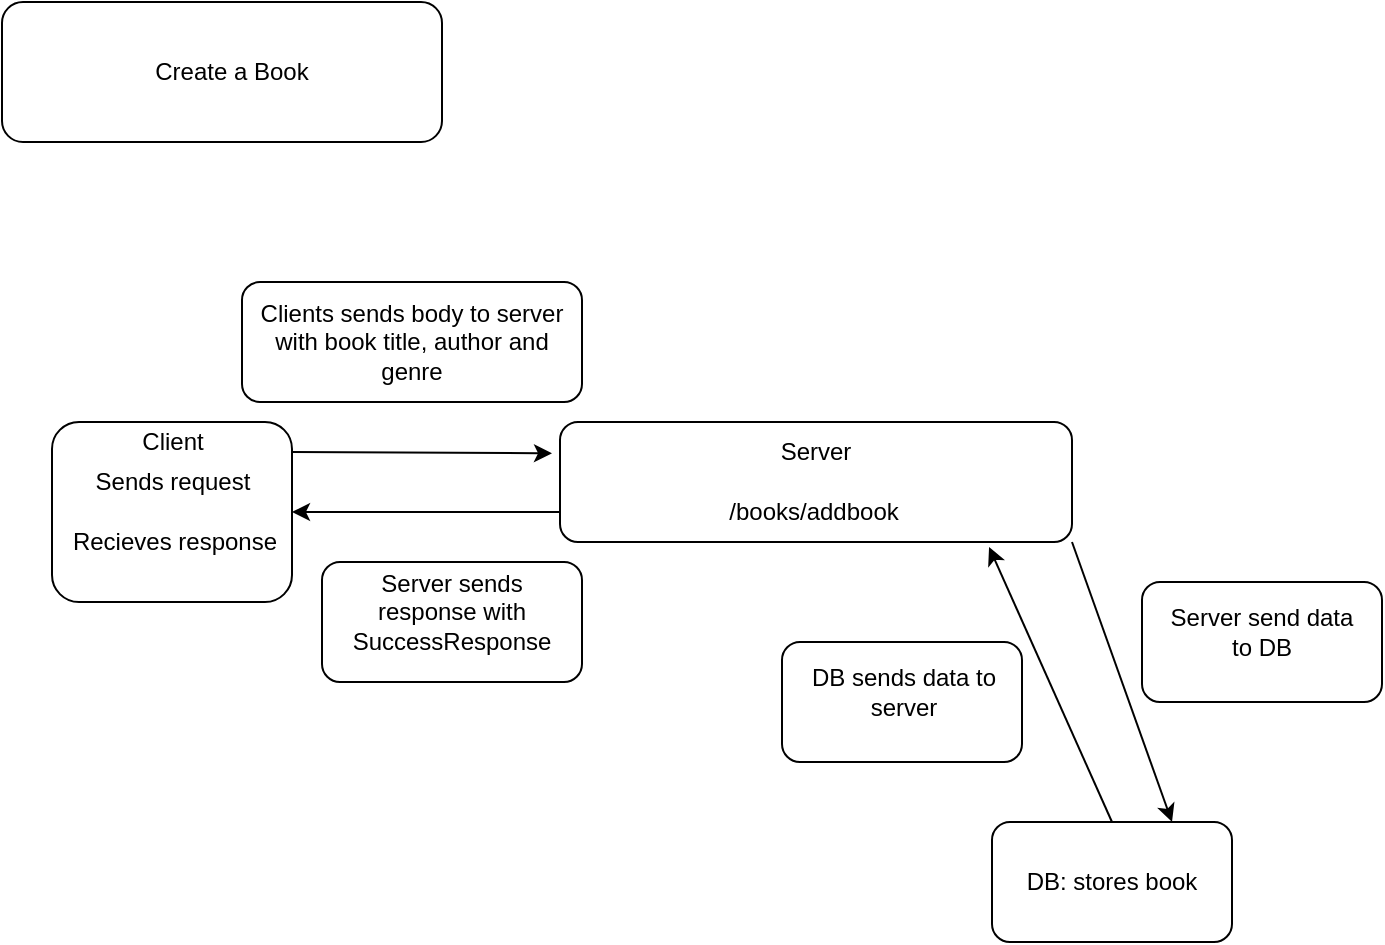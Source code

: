 <mxfile>
    <diagram id="pUxhKtIyQ2GWUsUmZcXt" name="create">
        <mxGraphModel dx="875" dy="390" grid="1" gridSize="10" guides="1" tooltips="1" connect="1" arrows="1" fold="1" page="1" pageScale="1" pageWidth="827" pageHeight="1169" math="0" shadow="0">
            <root>
                <mxCell id="0"/>
                <mxCell id="1" parent="0"/>
                <mxCell id="2" value="" style="rounded=1;whiteSpace=wrap;html=1;" parent="1" vertex="1">
                    <mxGeometry width="220" height="70" as="geometry"/>
                </mxCell>
                <mxCell id="3" value="Create a Book" style="text;html=1;strokeColor=none;fillColor=none;align=center;verticalAlign=middle;whiteSpace=wrap;rounded=0;" parent="1" vertex="1">
                    <mxGeometry x="30" y="20" width="170" height="30" as="geometry"/>
                </mxCell>
                <mxCell id="8" style="edgeStyle=none;html=1;exitX=1;exitY=0.25;exitDx=0;exitDy=0;" parent="1" edge="1">
                    <mxGeometry relative="1" as="geometry">
                        <mxPoint x="275" y="225.667" as="targetPoint"/>
                        <mxPoint x="145" y="225" as="sourcePoint"/>
                    </mxGeometry>
                </mxCell>
                <mxCell id="5" value="" style="rounded=1;whiteSpace=wrap;html=1;" parent="1" vertex="1">
                    <mxGeometry x="25" y="210" width="120" height="90" as="geometry"/>
                </mxCell>
                <mxCell id="6" value="Sends request" style="text;html=1;strokeColor=none;fillColor=none;align=center;verticalAlign=middle;whiteSpace=wrap;rounded=0;" parent="1" vertex="1">
                    <mxGeometry x="37.5" y="230" width="95" height="20" as="geometry"/>
                </mxCell>
                <mxCell id="9" style="edgeStyle=none;html=1;exitX=0;exitY=0.75;exitDx=0;exitDy=0;entryX=1;entryY=0.75;entryDx=0;entryDy=0;" parent="1" source="7" edge="1">
                    <mxGeometry relative="1" as="geometry">
                        <mxPoint x="145" y="255" as="targetPoint"/>
                    </mxGeometry>
                </mxCell>
                <mxCell id="12" style="edgeStyle=none;html=1;exitX=1;exitY=1;exitDx=0;exitDy=0;entryX=0.75;entryY=0;entryDx=0;entryDy=0;" parent="1" source="7" target="11" edge="1">
                    <mxGeometry relative="1" as="geometry"/>
                </mxCell>
                <mxCell id="7" value="" style="rounded=1;whiteSpace=wrap;html=1;" parent="1" vertex="1">
                    <mxGeometry x="279" y="210" width="256" height="60" as="geometry"/>
                </mxCell>
                <mxCell id="10" value="/books/addbook" style="text;html=1;strokeColor=none;fillColor=none;align=center;verticalAlign=middle;whiteSpace=wrap;rounded=0;" parent="1" vertex="1">
                    <mxGeometry x="376" y="240" width="60" height="30" as="geometry"/>
                </mxCell>
                <mxCell id="13" style="edgeStyle=none;html=1;exitX=0.5;exitY=0;exitDx=0;exitDy=0;entryX=0.838;entryY=1.042;entryDx=0;entryDy=0;entryPerimeter=0;" parent="1" source="11" target="7" edge="1">
                    <mxGeometry relative="1" as="geometry"/>
                </mxCell>
                <mxCell id="11" value="" style="rounded=1;whiteSpace=wrap;html=1;" parent="1" vertex="1">
                    <mxGeometry x="495" y="410" width="120" height="60" as="geometry"/>
                </mxCell>
                <mxCell id="14" value="DB: stores book" style="text;html=1;strokeColor=none;fillColor=none;align=center;verticalAlign=middle;whiteSpace=wrap;rounded=0;" parent="1" vertex="1">
                    <mxGeometry x="505" y="425" width="100" height="30" as="geometry"/>
                </mxCell>
                <mxCell id="17" value="Client" style="text;html=1;strokeColor=none;fillColor=none;align=center;verticalAlign=middle;whiteSpace=wrap;rounded=0;" parent="1" vertex="1">
                    <mxGeometry x="57.5" y="200" width="55" height="40" as="geometry"/>
                </mxCell>
                <mxCell id="18" value="Server" style="text;html=1;strokeColor=none;fillColor=none;align=center;verticalAlign=middle;whiteSpace=wrap;rounded=0;" parent="1" vertex="1">
                    <mxGeometry x="377" y="210" width="60" height="30" as="geometry"/>
                </mxCell>
                <mxCell id="19" value="" style="rounded=1;whiteSpace=wrap;html=1;" parent="1" vertex="1">
                    <mxGeometry x="120" y="140" width="170" height="60" as="geometry"/>
                </mxCell>
                <mxCell id="20" value="Clients sends body to server with book title, author and genre" style="text;html=1;strokeColor=none;fillColor=none;align=center;verticalAlign=middle;whiteSpace=wrap;rounded=0;" parent="1" vertex="1">
                    <mxGeometry x="125" y="155" width="160" height="30" as="geometry"/>
                </mxCell>
                <mxCell id="23" value="" style="rounded=1;whiteSpace=wrap;html=1;" parent="1" vertex="1">
                    <mxGeometry x="160" y="280" width="130" height="60" as="geometry"/>
                </mxCell>
                <mxCell id="24" value="Server sends response with SuccessResponse" style="text;html=1;strokeColor=none;fillColor=none;align=center;verticalAlign=middle;whiteSpace=wrap;rounded=0;" parent="1" vertex="1">
                    <mxGeometry x="180" y="290" width="90" height="30" as="geometry"/>
                </mxCell>
                <mxCell id="25" value="Recieves response" style="text;html=1;strokeColor=none;fillColor=none;align=center;verticalAlign=middle;whiteSpace=wrap;rounded=0;" parent="1" vertex="1">
                    <mxGeometry x="30" y="260" width="112.5" height="20" as="geometry"/>
                </mxCell>
                <mxCell id="27" value="" style="rounded=1;whiteSpace=wrap;html=1;" parent="1" vertex="1">
                    <mxGeometry x="570" y="290" width="120" height="60" as="geometry"/>
                </mxCell>
                <mxCell id="28" value="Server send data to DB" style="text;html=1;strokeColor=none;fillColor=none;align=center;verticalAlign=middle;whiteSpace=wrap;rounded=0;" parent="1" vertex="1">
                    <mxGeometry x="580" y="300" width="100" height="30" as="geometry"/>
                </mxCell>
                <mxCell id="29" value="" style="rounded=1;whiteSpace=wrap;html=1;" parent="1" vertex="1">
                    <mxGeometry x="390" y="320" width="120" height="60" as="geometry"/>
                </mxCell>
                <mxCell id="30" value="DB sends data to server" style="text;html=1;strokeColor=none;fillColor=none;align=center;verticalAlign=middle;whiteSpace=wrap;rounded=0;" parent="1" vertex="1">
                    <mxGeometry x="400.5" y="330" width="100" height="30" as="geometry"/>
                </mxCell>
            </root>
        </mxGraphModel>
    </diagram>
    <diagram name="read" id="1bmPkbLqcyllTP1I2SIQ">
        <mxGraphModel dx="875" dy="390" grid="1" gridSize="10" guides="1" tooltips="1" connect="1" arrows="1" fold="1" page="1" pageScale="1" pageWidth="827" pageHeight="1169" math="0" shadow="0">
            <root>
                <mxCell id="XK0KW5p3m_ieIov8ZeSZ-0"/>
                <mxCell id="XK0KW5p3m_ieIov8ZeSZ-1" parent="XK0KW5p3m_ieIov8ZeSZ-0"/>
                <mxCell id="XK0KW5p3m_ieIov8ZeSZ-2" value="" style="rounded=1;whiteSpace=wrap;html=1;" parent="XK0KW5p3m_ieIov8ZeSZ-1" vertex="1">
                    <mxGeometry width="220" height="70" as="geometry"/>
                </mxCell>
                <mxCell id="XK0KW5p3m_ieIov8ZeSZ-3" value="Get all Books" style="text;html=1;strokeColor=none;fillColor=none;align=center;verticalAlign=middle;whiteSpace=wrap;rounded=0;" parent="XK0KW5p3m_ieIov8ZeSZ-1" vertex="1">
                    <mxGeometry x="30" y="20" width="170" height="30" as="geometry"/>
                </mxCell>
                <mxCell id="XK0KW5p3m_ieIov8ZeSZ-4" style="edgeStyle=none;html=1;exitX=1;exitY=0.25;exitDx=0;exitDy=0;" parent="XK0KW5p3m_ieIov8ZeSZ-1" edge="1">
                    <mxGeometry relative="1" as="geometry">
                        <mxPoint x="275" y="225.667" as="targetPoint"/>
                        <mxPoint x="145" y="225" as="sourcePoint"/>
                    </mxGeometry>
                </mxCell>
                <mxCell id="XK0KW5p3m_ieIov8ZeSZ-5" value="" style="rounded=1;whiteSpace=wrap;html=1;" parent="XK0KW5p3m_ieIov8ZeSZ-1" vertex="1">
                    <mxGeometry x="25" y="210" width="120" height="90" as="geometry"/>
                </mxCell>
                <mxCell id="XK0KW5p3m_ieIov8ZeSZ-6" value="Sends request" style="text;html=1;strokeColor=none;fillColor=none;align=center;verticalAlign=middle;whiteSpace=wrap;rounded=0;" parent="XK0KW5p3m_ieIov8ZeSZ-1" vertex="1">
                    <mxGeometry x="37.5" y="230" width="95" height="20" as="geometry"/>
                </mxCell>
                <mxCell id="XK0KW5p3m_ieIov8ZeSZ-7" style="edgeStyle=none;html=1;exitX=0;exitY=0.75;exitDx=0;exitDy=0;entryX=1;entryY=0.75;entryDx=0;entryDy=0;" parent="XK0KW5p3m_ieIov8ZeSZ-1" source="XK0KW5p3m_ieIov8ZeSZ-9" edge="1">
                    <mxGeometry relative="1" as="geometry">
                        <mxPoint x="145" y="255" as="targetPoint"/>
                    </mxGeometry>
                </mxCell>
                <mxCell id="XK0KW5p3m_ieIov8ZeSZ-8" style="edgeStyle=none;html=1;exitX=1;exitY=1;exitDx=0;exitDy=0;entryX=0.75;entryY=0;entryDx=0;entryDy=0;" parent="XK0KW5p3m_ieIov8ZeSZ-1" source="XK0KW5p3m_ieIov8ZeSZ-9" target="XK0KW5p3m_ieIov8ZeSZ-12" edge="1">
                    <mxGeometry relative="1" as="geometry"/>
                </mxCell>
                <mxCell id="XK0KW5p3m_ieIov8ZeSZ-9" value="" style="rounded=1;whiteSpace=wrap;html=1;" parent="XK0KW5p3m_ieIov8ZeSZ-1" vertex="1">
                    <mxGeometry x="279" y="210" width="256" height="60" as="geometry"/>
                </mxCell>
                <mxCell id="XK0KW5p3m_ieIov8ZeSZ-10" value="/books/getallbooks" style="text;html=1;strokeColor=none;fillColor=none;align=center;verticalAlign=middle;whiteSpace=wrap;rounded=0;" parent="XK0KW5p3m_ieIov8ZeSZ-1" vertex="1">
                    <mxGeometry x="338.5" y="240" width="137" height="30" as="geometry"/>
                </mxCell>
                <mxCell id="XK0KW5p3m_ieIov8ZeSZ-11" style="edgeStyle=none;html=1;exitX=0.5;exitY=0;exitDx=0;exitDy=0;entryX=0.838;entryY=1.042;entryDx=0;entryDy=0;entryPerimeter=0;" parent="XK0KW5p3m_ieIov8ZeSZ-1" source="XK0KW5p3m_ieIov8ZeSZ-12" target="XK0KW5p3m_ieIov8ZeSZ-9" edge="1">
                    <mxGeometry relative="1" as="geometry"/>
                </mxCell>
                <mxCell id="XK0KW5p3m_ieIov8ZeSZ-12" value="" style="rounded=1;whiteSpace=wrap;html=1;" parent="XK0KW5p3m_ieIov8ZeSZ-1" vertex="1">
                    <mxGeometry x="495" y="410" width="120" height="60" as="geometry"/>
                </mxCell>
                <mxCell id="XK0KW5p3m_ieIov8ZeSZ-13" value="DB: gets all books" style="text;html=1;strokeColor=none;fillColor=none;align=center;verticalAlign=middle;whiteSpace=wrap;rounded=0;" parent="XK0KW5p3m_ieIov8ZeSZ-1" vertex="1">
                    <mxGeometry x="505" y="425" width="100" height="30" as="geometry"/>
                </mxCell>
                <mxCell id="XK0KW5p3m_ieIov8ZeSZ-14" value="Client" style="text;html=1;strokeColor=none;fillColor=none;align=center;verticalAlign=middle;whiteSpace=wrap;rounded=0;" parent="XK0KW5p3m_ieIov8ZeSZ-1" vertex="1">
                    <mxGeometry x="57.5" y="200" width="55" height="40" as="geometry"/>
                </mxCell>
                <mxCell id="XK0KW5p3m_ieIov8ZeSZ-15" value="Server" style="text;html=1;strokeColor=none;fillColor=none;align=center;verticalAlign=middle;whiteSpace=wrap;rounded=0;" parent="XK0KW5p3m_ieIov8ZeSZ-1" vertex="1">
                    <mxGeometry x="377" y="210" width="60" height="30" as="geometry"/>
                </mxCell>
                <mxCell id="XK0KW5p3m_ieIov8ZeSZ-16" value="" style="rounded=1;whiteSpace=wrap;html=1;" parent="XK0KW5p3m_ieIov8ZeSZ-1" vertex="1">
                    <mxGeometry x="100" y="110" width="200" height="90" as="geometry"/>
                </mxCell>
                <mxCell id="XK0KW5p3m_ieIov8ZeSZ-17" value="Client sends no book data, just a request to GET book data" style="text;html=1;strokeColor=none;fillColor=none;align=center;verticalAlign=middle;whiteSpace=wrap;rounded=0;" parent="XK0KW5p3m_ieIov8ZeSZ-1" vertex="1">
                    <mxGeometry x="137.5" y="140" width="135" height="30" as="geometry"/>
                </mxCell>
                <mxCell id="XK0KW5p3m_ieIov8ZeSZ-18" value="" style="rounded=1;whiteSpace=wrap;html=1;" parent="XK0KW5p3m_ieIov8ZeSZ-1" vertex="1">
                    <mxGeometry x="160" y="280" width="120" height="60" as="geometry"/>
                </mxCell>
                <mxCell id="XK0KW5p3m_ieIov8ZeSZ-19" value="Server sends response with SuccessResponse" style="text;html=1;strokeColor=none;fillColor=none;align=center;verticalAlign=middle;whiteSpace=wrap;rounded=0;" parent="XK0KW5p3m_ieIov8ZeSZ-1" vertex="1">
                    <mxGeometry x="175" y="290" width="90" height="30" as="geometry"/>
                </mxCell>
                <mxCell id="XK0KW5p3m_ieIov8ZeSZ-20" value="Recieves response" style="text;html=1;strokeColor=none;fillColor=none;align=center;verticalAlign=middle;whiteSpace=wrap;rounded=0;" parent="XK0KW5p3m_ieIov8ZeSZ-1" vertex="1">
                    <mxGeometry x="23.75" y="260" width="122.5" height="20" as="geometry"/>
                </mxCell>
                <mxCell id="XK0KW5p3m_ieIov8ZeSZ-21" value="" style="rounded=1;whiteSpace=wrap;html=1;" parent="XK0KW5p3m_ieIov8ZeSZ-1" vertex="1">
                    <mxGeometry x="570" y="290" width="120" height="60" as="geometry"/>
                </mxCell>
                <mxCell id="XK0KW5p3m_ieIov8ZeSZ-22" value="Server requests all books from db" style="text;html=1;strokeColor=none;fillColor=none;align=center;verticalAlign=middle;whiteSpace=wrap;rounded=0;" parent="XK0KW5p3m_ieIov8ZeSZ-1" vertex="1">
                    <mxGeometry x="580" y="300" width="100" height="30" as="geometry"/>
                </mxCell>
                <mxCell id="XK0KW5p3m_ieIov8ZeSZ-23" value="" style="rounded=1;whiteSpace=wrap;html=1;" parent="XK0KW5p3m_ieIov8ZeSZ-1" vertex="1">
                    <mxGeometry x="390" y="320" width="120" height="60" as="geometry"/>
                </mxCell>
                <mxCell id="XK0KW5p3m_ieIov8ZeSZ-24" value="DB sends data to server" style="text;html=1;strokeColor=none;fillColor=none;align=center;verticalAlign=middle;whiteSpace=wrap;rounded=0;" parent="XK0KW5p3m_ieIov8ZeSZ-1" vertex="1">
                    <mxGeometry x="400.5" y="330" width="100" height="30" as="geometry"/>
                </mxCell>
            </root>
        </mxGraphModel>
    </diagram>
    <diagram name="delete" id="lRECdVPwTVvK4dmT-ItU">
        <mxGraphModel dx="875" dy="390" grid="1" gridSize="10" guides="1" tooltips="1" connect="1" arrows="1" fold="1" page="1" pageScale="1" pageWidth="827" pageHeight="1169" math="0" shadow="0">
            <root>
                <mxCell id="r6AK_KyBQX7YeuI_mlSn-0"/>
                <mxCell id="r6AK_KyBQX7YeuI_mlSn-1" parent="r6AK_KyBQX7YeuI_mlSn-0"/>
                <mxCell id="r6AK_KyBQX7YeuI_mlSn-2" value="" style="rounded=1;whiteSpace=wrap;html=1;" parent="r6AK_KyBQX7YeuI_mlSn-1" vertex="1">
                    <mxGeometry width="220" height="70" as="geometry"/>
                </mxCell>
                <mxCell id="r6AK_KyBQX7YeuI_mlSn-3" value="Delete a Book by Title" style="text;html=1;strokeColor=none;fillColor=none;align=center;verticalAlign=middle;whiteSpace=wrap;rounded=0;" parent="r6AK_KyBQX7YeuI_mlSn-1" vertex="1">
                    <mxGeometry x="30" y="20" width="170" height="30" as="geometry"/>
                </mxCell>
                <mxCell id="r6AK_KyBQX7YeuI_mlSn-4" style="edgeStyle=none;html=1;exitX=1;exitY=0.25;exitDx=0;exitDy=0;" parent="r6AK_KyBQX7YeuI_mlSn-1" edge="1">
                    <mxGeometry relative="1" as="geometry">
                        <mxPoint x="275" y="225.667" as="targetPoint"/>
                        <mxPoint x="145" y="225" as="sourcePoint"/>
                    </mxGeometry>
                </mxCell>
                <mxCell id="r6AK_KyBQX7YeuI_mlSn-5" value="" style="rounded=1;whiteSpace=wrap;html=1;" parent="r6AK_KyBQX7YeuI_mlSn-1" vertex="1">
                    <mxGeometry x="25" y="210" width="120" height="90" as="geometry"/>
                </mxCell>
                <mxCell id="r6AK_KyBQX7YeuI_mlSn-6" value="Sends request" style="text;html=1;strokeColor=none;fillColor=none;align=center;verticalAlign=middle;whiteSpace=wrap;rounded=0;" parent="r6AK_KyBQX7YeuI_mlSn-1" vertex="1">
                    <mxGeometry x="37.5" y="230" width="95" height="20" as="geometry"/>
                </mxCell>
                <mxCell id="r6AK_KyBQX7YeuI_mlSn-7" style="edgeStyle=none;html=1;exitX=0;exitY=0.75;exitDx=0;exitDy=0;entryX=1;entryY=0.75;entryDx=0;entryDy=0;" parent="r6AK_KyBQX7YeuI_mlSn-1" source="r6AK_KyBQX7YeuI_mlSn-9" edge="1">
                    <mxGeometry relative="1" as="geometry">
                        <mxPoint x="145" y="255" as="targetPoint"/>
                    </mxGeometry>
                </mxCell>
                <mxCell id="r6AK_KyBQX7YeuI_mlSn-8" style="edgeStyle=none;html=1;exitX=1;exitY=1;exitDx=0;exitDy=0;entryX=0.75;entryY=0;entryDx=0;entryDy=0;" parent="r6AK_KyBQX7YeuI_mlSn-1" source="r6AK_KyBQX7YeuI_mlSn-9" target="r6AK_KyBQX7YeuI_mlSn-12" edge="1">
                    <mxGeometry relative="1" as="geometry"/>
                </mxCell>
                <mxCell id="r6AK_KyBQX7YeuI_mlSn-9" value="" style="rounded=1;whiteSpace=wrap;html=1;" parent="r6AK_KyBQX7YeuI_mlSn-1" vertex="1">
                    <mxGeometry x="279" y="210" width="256" height="60" as="geometry"/>
                </mxCell>
                <mxCell id="r6AK_KyBQX7YeuI_mlSn-10" value="/books/deletebook" style="text;html=1;strokeColor=none;fillColor=none;align=center;verticalAlign=middle;whiteSpace=wrap;rounded=0;" parent="r6AK_KyBQX7YeuI_mlSn-1" vertex="1">
                    <mxGeometry x="338.5" y="240" width="137" height="30" as="geometry"/>
                </mxCell>
                <mxCell id="r6AK_KyBQX7YeuI_mlSn-11" style="edgeStyle=none;html=1;exitX=0.5;exitY=0;exitDx=0;exitDy=0;entryX=0.838;entryY=1.042;entryDx=0;entryDy=0;entryPerimeter=0;" parent="r6AK_KyBQX7YeuI_mlSn-1" source="r6AK_KyBQX7YeuI_mlSn-12" target="r6AK_KyBQX7YeuI_mlSn-9" edge="1">
                    <mxGeometry relative="1" as="geometry"/>
                </mxCell>
                <mxCell id="r6AK_KyBQX7YeuI_mlSn-12" value="" style="rounded=1;whiteSpace=wrap;html=1;" parent="r6AK_KyBQX7YeuI_mlSn-1" vertex="1">
                    <mxGeometry x="495" y="410" width="120" height="60" as="geometry"/>
                </mxCell>
                <mxCell id="r6AK_KyBQX7YeuI_mlSn-13" value="DB: deletes book by title" style="text;html=1;strokeColor=none;fillColor=none;align=center;verticalAlign=middle;whiteSpace=wrap;rounded=0;" parent="r6AK_KyBQX7YeuI_mlSn-1" vertex="1">
                    <mxGeometry x="505" y="425" width="100" height="30" as="geometry"/>
                </mxCell>
                <mxCell id="r6AK_KyBQX7YeuI_mlSn-14" value="Client" style="text;html=1;strokeColor=none;fillColor=none;align=center;verticalAlign=middle;whiteSpace=wrap;rounded=0;" parent="r6AK_KyBQX7YeuI_mlSn-1" vertex="1">
                    <mxGeometry x="57.5" y="200" width="55" height="40" as="geometry"/>
                </mxCell>
                <mxCell id="r6AK_KyBQX7YeuI_mlSn-15" value="Server" style="text;html=1;strokeColor=none;fillColor=none;align=center;verticalAlign=middle;whiteSpace=wrap;rounded=0;" parent="r6AK_KyBQX7YeuI_mlSn-1" vertex="1">
                    <mxGeometry x="377" y="210" width="60" height="30" as="geometry"/>
                </mxCell>
                <mxCell id="r6AK_KyBQX7YeuI_mlSn-16" value="" style="rounded=1;whiteSpace=wrap;html=1;" parent="r6AK_KyBQX7YeuI_mlSn-1" vertex="1">
                    <mxGeometry x="100" y="110" width="200" height="90" as="geometry"/>
                </mxCell>
                <mxCell id="r6AK_KyBQX7YeuI_mlSn-17" value="Client sends DELETE request with body with title" style="text;html=1;strokeColor=none;fillColor=none;align=center;verticalAlign=middle;whiteSpace=wrap;rounded=0;" parent="r6AK_KyBQX7YeuI_mlSn-1" vertex="1">
                    <mxGeometry x="137.5" y="140" width="135" height="30" as="geometry"/>
                </mxCell>
                <mxCell id="r6AK_KyBQX7YeuI_mlSn-18" value="" style="rounded=1;whiteSpace=wrap;html=1;" parent="r6AK_KyBQX7YeuI_mlSn-1" vertex="1">
                    <mxGeometry x="160" y="280" width="120" height="60" as="geometry"/>
                </mxCell>
                <mxCell id="r6AK_KyBQX7YeuI_mlSn-19" value="Server sends response with SuccessResponse" style="text;html=1;strokeColor=none;fillColor=none;align=center;verticalAlign=middle;whiteSpace=wrap;rounded=0;" parent="r6AK_KyBQX7YeuI_mlSn-1" vertex="1">
                    <mxGeometry x="175" y="290" width="90" height="30" as="geometry"/>
                </mxCell>
                <mxCell id="r6AK_KyBQX7YeuI_mlSn-20" value="Recieves response" style="text;html=1;strokeColor=none;fillColor=none;align=center;verticalAlign=middle;whiteSpace=wrap;rounded=0;" parent="r6AK_KyBQX7YeuI_mlSn-1" vertex="1">
                    <mxGeometry x="23.75" y="260" width="122.5" height="20" as="geometry"/>
                </mxCell>
                <mxCell id="r6AK_KyBQX7YeuI_mlSn-21" value="" style="rounded=1;whiteSpace=wrap;html=1;" parent="r6AK_KyBQX7YeuI_mlSn-1" vertex="1">
                    <mxGeometry x="570" y="290" width="120" height="60" as="geometry"/>
                </mxCell>
                <mxCell id="r6AK_KyBQX7YeuI_mlSn-22" value="Server requests book deletion" style="text;html=1;strokeColor=none;fillColor=none;align=center;verticalAlign=middle;whiteSpace=wrap;rounded=0;" parent="r6AK_KyBQX7YeuI_mlSn-1" vertex="1">
                    <mxGeometry x="580" y="300" width="100" height="30" as="geometry"/>
                </mxCell>
                <mxCell id="r6AK_KyBQX7YeuI_mlSn-23" value="" style="rounded=1;whiteSpace=wrap;html=1;" parent="r6AK_KyBQX7YeuI_mlSn-1" vertex="1">
                    <mxGeometry x="390" y="320" width="120" height="60" as="geometry"/>
                </mxCell>
                <mxCell id="r6AK_KyBQX7YeuI_mlSn-24" value="DB sends data to server" style="text;html=1;strokeColor=none;fillColor=none;align=center;verticalAlign=middle;whiteSpace=wrap;rounded=0;" parent="r6AK_KyBQX7YeuI_mlSn-1" vertex="1">
                    <mxGeometry x="400.5" y="330" width="100" height="30" as="geometry"/>
                </mxCell>
            </root>
        </mxGraphModel>
    </diagram>
    <diagram name="update" id="RYXbOpJzDa8Bz0UPD5AR">
        <mxGraphModel dx="737" dy="532" grid="1" gridSize="10" guides="1" tooltips="1" connect="1" arrows="1" fold="1" page="1" pageScale="1" pageWidth="827" pageHeight="1169" math="0" shadow="0">
            <root>
                <mxCell id="Txcele6qm6IQGyezpnuU-0"/>
                <mxCell id="Txcele6qm6IQGyezpnuU-1" parent="Txcele6qm6IQGyezpnuU-0"/>
                <mxCell id="Txcele6qm6IQGyezpnuU-2" value="" style="rounded=1;whiteSpace=wrap;html=1;" parent="Txcele6qm6IQGyezpnuU-1" vertex="1">
                    <mxGeometry width="220" height="70" as="geometry"/>
                </mxCell>
                <mxCell id="Txcele6qm6IQGyezpnuU-3" value="Update a book's author" style="text;html=1;strokeColor=none;fillColor=none;align=center;verticalAlign=middle;whiteSpace=wrap;rounded=0;" parent="Txcele6qm6IQGyezpnuU-1" vertex="1">
                    <mxGeometry x="30" y="20" width="170" height="30" as="geometry"/>
                </mxCell>
                <mxCell id="Txcele6qm6IQGyezpnuU-4" style="edgeStyle=none;html=1;exitX=1;exitY=0.25;exitDx=0;exitDy=0;entryX=0;entryY=0.5;entryDx=0;entryDy=0;" parent="Txcele6qm6IQGyezpnuU-1" edge="1" target="Txcele6qm6IQGyezpnuU-9">
                    <mxGeometry relative="1" as="geometry">
                        <mxPoint x="275" y="225.667" as="targetPoint"/>
                        <mxPoint x="145" y="225" as="sourcePoint"/>
                    </mxGeometry>
                </mxCell>
                <mxCell id="Txcele6qm6IQGyezpnuU-5" value="" style="rounded=1;whiteSpace=wrap;html=1;" parent="Txcele6qm6IQGyezpnuU-1" vertex="1">
                    <mxGeometry x="25" y="210" width="120" height="90" as="geometry"/>
                </mxCell>
                <mxCell id="Txcele6qm6IQGyezpnuU-6" value="Sends request" style="text;html=1;strokeColor=none;fillColor=none;align=center;verticalAlign=middle;whiteSpace=wrap;rounded=0;" parent="Txcele6qm6IQGyezpnuU-1" vertex="1">
                    <mxGeometry x="37.5" y="230" width="95" height="20" as="geometry"/>
                </mxCell>
                <mxCell id="Txcele6qm6IQGyezpnuU-7" style="edgeStyle=none;html=1;exitX=0;exitY=0.75;exitDx=0;exitDy=0;entryX=1;entryY=0.75;entryDx=0;entryDy=0;" parent="Txcele6qm6IQGyezpnuU-1" source="Txcele6qm6IQGyezpnuU-9" edge="1">
                    <mxGeometry relative="1" as="geometry">
                        <mxPoint x="145" y="255" as="targetPoint"/>
                    </mxGeometry>
                </mxCell>
                <mxCell id="Txcele6qm6IQGyezpnuU-8" style="edgeStyle=none;html=1;exitX=1;exitY=1;exitDx=0;exitDy=0;entryX=0.75;entryY=0;entryDx=0;entryDy=0;" parent="Txcele6qm6IQGyezpnuU-1" source="Txcele6qm6IQGyezpnuU-9" target="Txcele6qm6IQGyezpnuU-12" edge="1">
                    <mxGeometry relative="1" as="geometry"/>
                </mxCell>
                <mxCell id="Txcele6qm6IQGyezpnuU-9" value="" style="rounded=1;whiteSpace=wrap;html=1;" parent="Txcele6qm6IQGyezpnuU-1" vertex="1">
                    <mxGeometry x="310" y="170" width="225" height="110" as="geometry"/>
                </mxCell>
                <mxCell id="Txcele6qm6IQGyezpnuU-10" value="/books/updatebookauthor" style="text;html=1;strokeColor=none;fillColor=none;align=center;verticalAlign=middle;whiteSpace=wrap;rounded=0;" parent="Txcele6qm6IQGyezpnuU-1" vertex="1">
                    <mxGeometry x="348" y="205" width="137" height="30" as="geometry"/>
                </mxCell>
                <mxCell id="Txcele6qm6IQGyezpnuU-11" style="edgeStyle=none;html=1;exitX=0.5;exitY=0;exitDx=0;exitDy=0;entryX=0.838;entryY=1.042;entryDx=0;entryDy=0;entryPerimeter=0;" parent="Txcele6qm6IQGyezpnuU-1" source="Txcele6qm6IQGyezpnuU-12" target="Txcele6qm6IQGyezpnuU-9" edge="1">
                    <mxGeometry relative="1" as="geometry"/>
                </mxCell>
                <mxCell id="Txcele6qm6IQGyezpnuU-12" value="" style="rounded=1;whiteSpace=wrap;html=1;" parent="Txcele6qm6IQGyezpnuU-1" vertex="1">
                    <mxGeometry x="495" y="410" width="120" height="60" as="geometry"/>
                </mxCell>
                <mxCell id="Txcele6qm6IQGyezpnuU-13" value="DB: updates author in given book" style="text;html=1;strokeColor=none;fillColor=none;align=center;verticalAlign=middle;whiteSpace=wrap;rounded=0;" parent="Txcele6qm6IQGyezpnuU-1" vertex="1">
                    <mxGeometry x="505" y="425" width="100" height="30" as="geometry"/>
                </mxCell>
                <mxCell id="Txcele6qm6IQGyezpnuU-14" value="Client" style="text;html=1;strokeColor=none;fillColor=none;align=center;verticalAlign=middle;whiteSpace=wrap;rounded=0;" parent="Txcele6qm6IQGyezpnuU-1" vertex="1">
                    <mxGeometry x="57.5" y="200" width="55" height="40" as="geometry"/>
                </mxCell>
                <mxCell id="Txcele6qm6IQGyezpnuU-15" value="Server" style="text;html=1;strokeColor=none;fillColor=none;align=center;verticalAlign=middle;whiteSpace=wrap;rounded=0;" parent="Txcele6qm6IQGyezpnuU-1" vertex="1">
                    <mxGeometry x="384" y="175" width="60" height="30" as="geometry"/>
                </mxCell>
                <mxCell id="Txcele6qm6IQGyezpnuU-16" value="" style="rounded=1;whiteSpace=wrap;html=1;" parent="Txcele6qm6IQGyezpnuU-1" vertex="1">
                    <mxGeometry x="105" y="86" width="200" height="90" as="geometry"/>
                </mxCell>
                <mxCell id="Txcele6qm6IQGyezpnuU-17" value="Client sends a body to the server with book title and new author name" style="text;html=1;strokeColor=none;fillColor=none;align=center;verticalAlign=middle;whiteSpace=wrap;rounded=0;" parent="Txcele6qm6IQGyezpnuU-1" vertex="1">
                    <mxGeometry x="137.5" y="110" width="135" height="30" as="geometry"/>
                </mxCell>
                <mxCell id="Txcele6qm6IQGyezpnuU-18" value="" style="rounded=1;whiteSpace=wrap;html=1;" parent="Txcele6qm6IQGyezpnuU-1" vertex="1">
                    <mxGeometry x="160" y="280" width="90" height="60" as="geometry"/>
                </mxCell>
                <mxCell id="Txcele6qm6IQGyezpnuU-19" value="Server sends response with data" style="text;html=1;strokeColor=none;fillColor=none;align=center;verticalAlign=middle;whiteSpace=wrap;rounded=0;" parent="Txcele6qm6IQGyezpnuU-1" vertex="1">
                    <mxGeometry x="160" y="290" width="90" height="30" as="geometry"/>
                </mxCell>
                <mxCell id="Txcele6qm6IQGyezpnuU-20" value="Recieves response" style="text;html=1;strokeColor=none;fillColor=none;align=center;verticalAlign=middle;whiteSpace=wrap;rounded=0;" parent="Txcele6qm6IQGyezpnuU-1" vertex="1">
                    <mxGeometry x="23.75" y="260" width="122.5" height="20" as="geometry"/>
                </mxCell>
                <mxCell id="Txcele6qm6IQGyezpnuU-21" value="" style="rounded=1;whiteSpace=wrap;html=1;" parent="Txcele6qm6IQGyezpnuU-1" vertex="1">
                    <mxGeometry x="570" y="290" width="120" height="60" as="geometry"/>
                </mxCell>
                <mxCell id="Txcele6qm6IQGyezpnuU-22" value="Server requests update of author in book" style="text;html=1;strokeColor=none;fillColor=none;align=center;verticalAlign=middle;whiteSpace=wrap;rounded=0;" parent="Txcele6qm6IQGyezpnuU-1" vertex="1">
                    <mxGeometry x="580" y="300" width="100" height="30" as="geometry"/>
                </mxCell>
                <mxCell id="Txcele6qm6IQGyezpnuU-23" value="" style="rounded=1;whiteSpace=wrap;html=1;" parent="Txcele6qm6IQGyezpnuU-1" vertex="1">
                    <mxGeometry x="390" y="320" width="120" height="60" as="geometry"/>
                </mxCell>
                <mxCell id="Txcele6qm6IQGyezpnuU-24" value="DB sends response" style="text;html=1;strokeColor=none;fillColor=none;align=center;verticalAlign=middle;whiteSpace=wrap;rounded=0;" parent="Txcele6qm6IQGyezpnuU-1" vertex="1">
                    <mxGeometry x="400.5" y="330" width="100" height="30" as="geometry"/>
                </mxCell>
                <mxCell id="6O4shS88H-pfWAXodQgN-10" value="" style="rounded=1;whiteSpace=wrap;html=1;" parent="Txcele6qm6IQGyezpnuU-1" vertex="1">
                    <mxGeometry x="370" width="120" height="60" as="geometry"/>
                </mxCell>
                <mxCell id="6O4shS88H-pfWAXodQgN-11" value="DB sends book to server" style="text;html=1;strokeColor=none;fillColor=none;align=center;verticalAlign=middle;whiteSpace=wrap;rounded=0;" parent="Txcele6qm6IQGyezpnuU-1" vertex="1">
                    <mxGeometry x="375" y="12.5" width="110" height="45" as="geometry"/>
                </mxCell>
            </root>
        </mxGraphModel>
    </diagram>
</mxfile>
